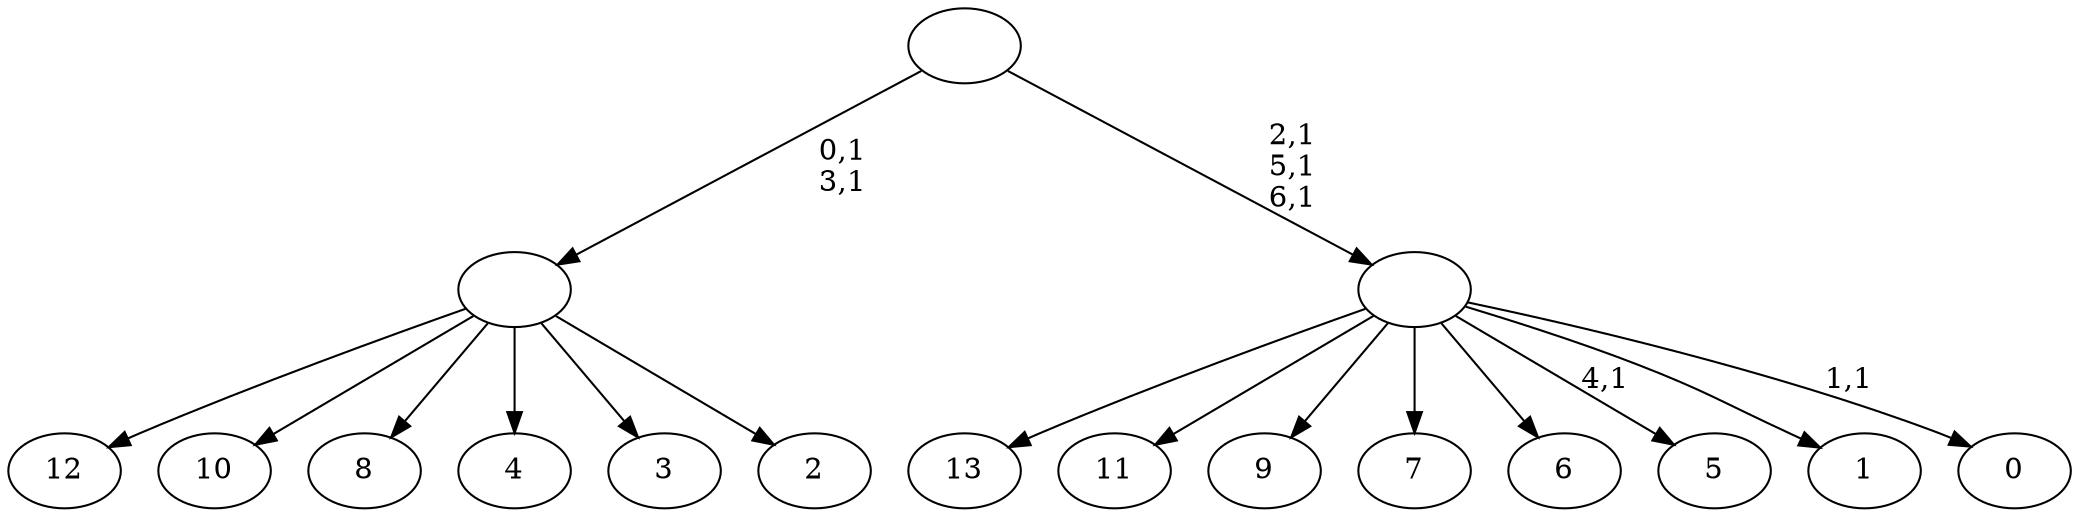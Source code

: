 digraph T {
	21 [label="13"]
	20 [label="12"]
	19 [label="11"]
	18 [label="10"]
	17 [label="9"]
	16 [label="8"]
	15 [label="7"]
	14 [label="6"]
	13 [label="5"]
	11 [label="4"]
	10 [label="3"]
	9 [label="2"]
	8 [label=""]
	6 [label="1"]
	5 [label="0"]
	3 [label=""]
	0 [label=""]
	8 -> 20 [label=""]
	8 -> 18 [label=""]
	8 -> 16 [label=""]
	8 -> 11 [label=""]
	8 -> 10 [label=""]
	8 -> 9 [label=""]
	3 -> 5 [label="1,1"]
	3 -> 13 [label="4,1"]
	3 -> 21 [label=""]
	3 -> 19 [label=""]
	3 -> 17 [label=""]
	3 -> 15 [label=""]
	3 -> 14 [label=""]
	3 -> 6 [label=""]
	0 -> 3 [label="2,1\n5,1\n6,1"]
	0 -> 8 [label="0,1\n3,1"]
}
